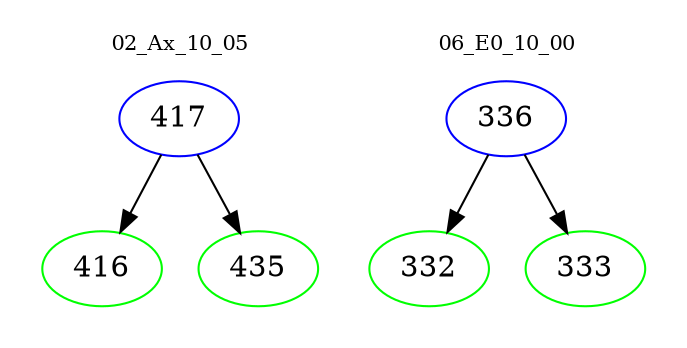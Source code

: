 digraph{
subgraph cluster_0 {
color = white
label = "02_Ax_10_05";
fontsize=10;
T0_417 [label="417", color="blue"]
T0_417 -> T0_416 [color="black"]
T0_416 [label="416", color="green"]
T0_417 -> T0_435 [color="black"]
T0_435 [label="435", color="green"]
}
subgraph cluster_1 {
color = white
label = "06_E0_10_00";
fontsize=10;
T1_336 [label="336", color="blue"]
T1_336 -> T1_332 [color="black"]
T1_332 [label="332", color="green"]
T1_336 -> T1_333 [color="black"]
T1_333 [label="333", color="green"]
}
}
